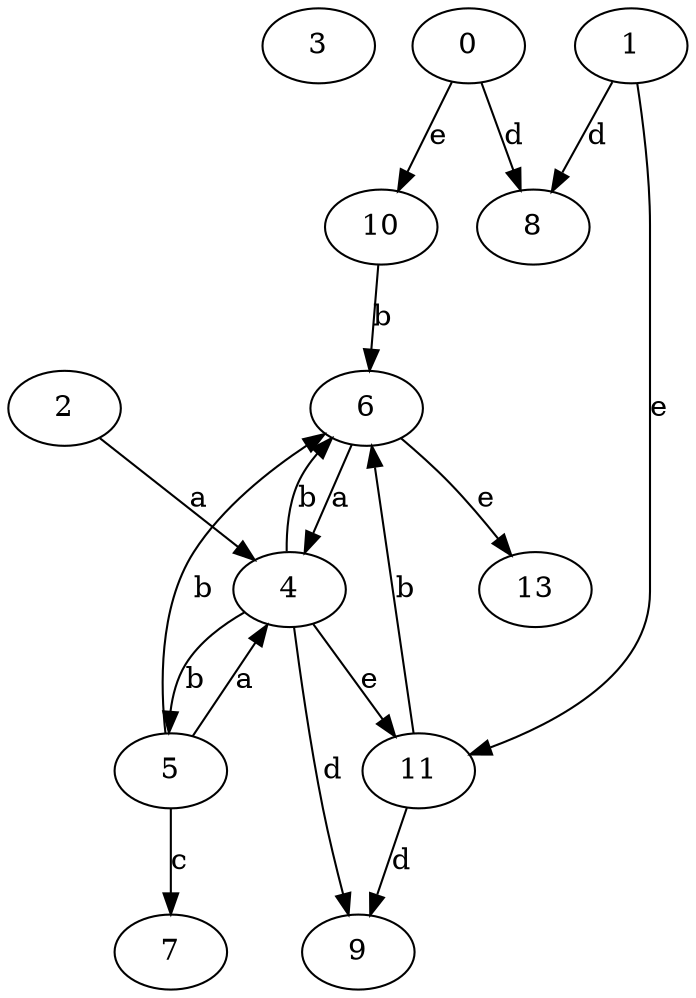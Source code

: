 strict digraph  {
3;
0;
4;
5;
6;
7;
8;
9;
1;
10;
11;
2;
13;
0 -> 8  [label=d];
0 -> 10  [label=e];
4 -> 5  [label=b];
4 -> 6  [label=b];
4 -> 9  [label=d];
4 -> 11  [label=e];
5 -> 4  [label=a];
5 -> 6  [label=b];
5 -> 7  [label=c];
6 -> 4  [label=a];
6 -> 13  [label=e];
1 -> 8  [label=d];
1 -> 11  [label=e];
10 -> 6  [label=b];
11 -> 6  [label=b];
11 -> 9  [label=d];
2 -> 4  [label=a];
}
